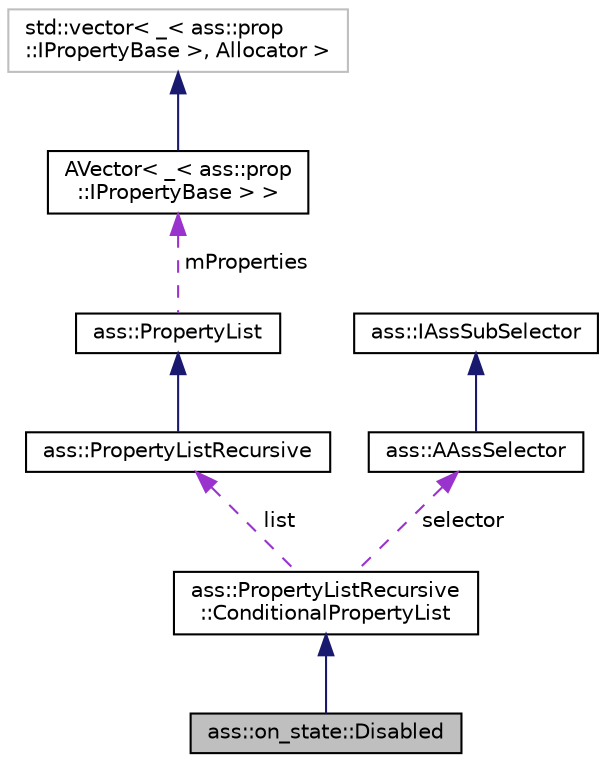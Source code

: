 digraph "ass::on_state::Disabled"
{
 // LATEX_PDF_SIZE
  edge [fontname="Helvetica",fontsize="10",labelfontname="Helvetica",labelfontsize="10"];
  node [fontname="Helvetica",fontsize="10",shape=record];
  Node1 [label="ass::on_state::Disabled",height=0.2,width=0.4,color="black", fillcolor="grey75", style="filled", fontcolor="black",tooltip=" "];
  Node2 -> Node1 [dir="back",color="midnightblue",fontsize="10",style="solid",fontname="Helvetica"];
  Node2 [label="ass::PropertyListRecursive\l::ConditionalPropertyList",height=0.2,width=0.4,color="black", fillcolor="white", style="filled",URL="$structass_1_1PropertyListRecursive_1_1ConditionalPropertyList.html",tooltip=" "];
  Node3 -> Node2 [dir="back",color="darkorchid3",fontsize="10",style="dashed",label=" list" ,fontname="Helvetica"];
  Node3 [label="ass::PropertyListRecursive",height=0.2,width=0.4,color="black", fillcolor="white", style="filled",URL="$structass_1_1PropertyListRecursive.html",tooltip=" "];
  Node4 -> Node3 [dir="back",color="midnightblue",fontsize="10",style="solid",fontname="Helvetica"];
  Node4 [label="ass::PropertyList",height=0.2,width=0.4,color="black", fillcolor="white", style="filled",URL="$structass_1_1PropertyList.html",tooltip=" "];
  Node5 -> Node4 [dir="back",color="darkorchid3",fontsize="10",style="dashed",label=" mProperties" ,fontname="Helvetica"];
  Node5 [label="AVector\< _\< ass::prop\l::IPropertyBase \> \>",height=0.2,width=0.4,color="black", fillcolor="white", style="filled",URL="$classAVector.html",tooltip=" "];
  Node6 -> Node5 [dir="back",color="midnightblue",fontsize="10",style="solid",fontname="Helvetica"];
  Node6 [label="std::vector\< _\< ass::prop\l::IPropertyBase \>, Allocator \>",height=0.2,width=0.4,color="grey75", fillcolor="white", style="filled",tooltip=" "];
  Node7 -> Node2 [dir="back",color="darkorchid3",fontsize="10",style="dashed",label=" selector" ,fontname="Helvetica"];
  Node7 [label="ass::AAssSelector",height=0.2,width=0.4,color="black", fillcolor="white", style="filled",URL="$classass_1_1AAssSelector.html",tooltip=" "];
  Node8 -> Node7 [dir="back",color="midnightblue",fontsize="10",style="solid",fontname="Helvetica"];
  Node8 [label="ass::IAssSubSelector",height=0.2,width=0.4,color="black", fillcolor="white", style="filled",URL="$classass_1_1IAssSubSelector.html",tooltip=" "];
}
